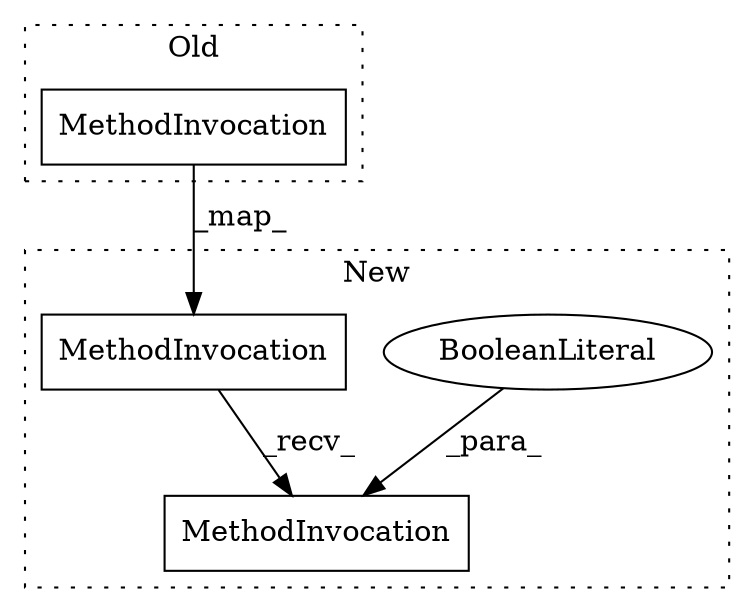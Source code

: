 digraph G {
subgraph cluster0 {
4 [label="MethodInvocation" a="32" s="24259" l="10" shape="box"];
label = "Old";
style="dotted";
}
subgraph cluster1 {
1 [label="BooleanLiteral" a="9" s="23930" l="4" shape="ellipse"];
2 [label="MethodInvocation" a="32" s="23903" l="10" shape="box"];
3 [label="MethodInvocation" a="32" s="23914,23934" l="16,1" shape="box"];
label = "New";
style="dotted";
}
1 -> 3 [label="_para_"];
2 -> 3 [label="_recv_"];
4 -> 2 [label="_map_"];
}